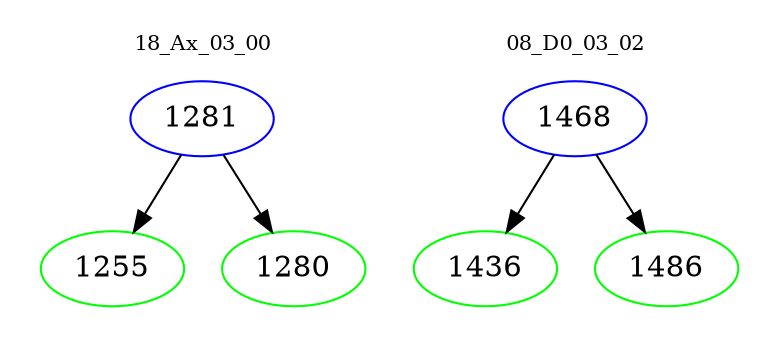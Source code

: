 digraph{
subgraph cluster_0 {
color = white
label = "18_Ax_03_00";
fontsize=10;
T0_1281 [label="1281", color="blue"]
T0_1281 -> T0_1255 [color="black"]
T0_1255 [label="1255", color="green"]
T0_1281 -> T0_1280 [color="black"]
T0_1280 [label="1280", color="green"]
}
subgraph cluster_1 {
color = white
label = "08_D0_03_02";
fontsize=10;
T1_1468 [label="1468", color="blue"]
T1_1468 -> T1_1436 [color="black"]
T1_1436 [label="1436", color="green"]
T1_1468 -> T1_1486 [color="black"]
T1_1486 [label="1486", color="green"]
}
}
